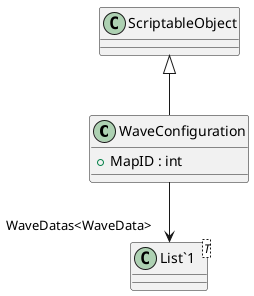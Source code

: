 @startuml
class WaveConfiguration {
    + MapID : int
}
class "List`1"<T> {
}
ScriptableObject <|-- WaveConfiguration
WaveConfiguration --> "WaveDatas<WaveData>" "List`1"
@enduml
